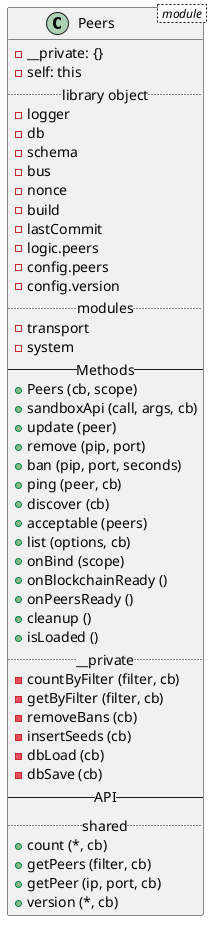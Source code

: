 @startuml
class Peers < module > {
  - __private: {}
  - self: this
  .. library object ..
  - logger
  - db
  - schema
  - bus
  - nonce
  - build
  - lastCommit
  - logic.peers
  - config.peers
  - config.version
  .. modules ..
  - transport
  - system
  -- Methods --
  + Peers (cb, scope)
  + sandboxApi (call, args, cb)
  + update (peer)
  + remove (pip, port)
  + ban (pip, port, seconds)
  + ping (peer, cb)
  + discover (cb)
  + acceptable (peers)
  + list (options, cb)
  + onBind (scope)
  + onBlockchainReady ()
  + onPeersReady ()
  + cleanup ()
  + isLoaded ()
  .. __private ..
  - countByFilter (filter, cb)
  - getByFilter (filter, cb)
  - removeBans (cb)
  - insertSeeds (cb)
  - dbLoad (cb)
  - dbSave (cb)
  -- API --
  .. shared ..
  + count (*, cb)
  + getPeers (filter, cb)
  + getPeer (ip, port, cb)
  + version (*, cb)
}
@enduml
